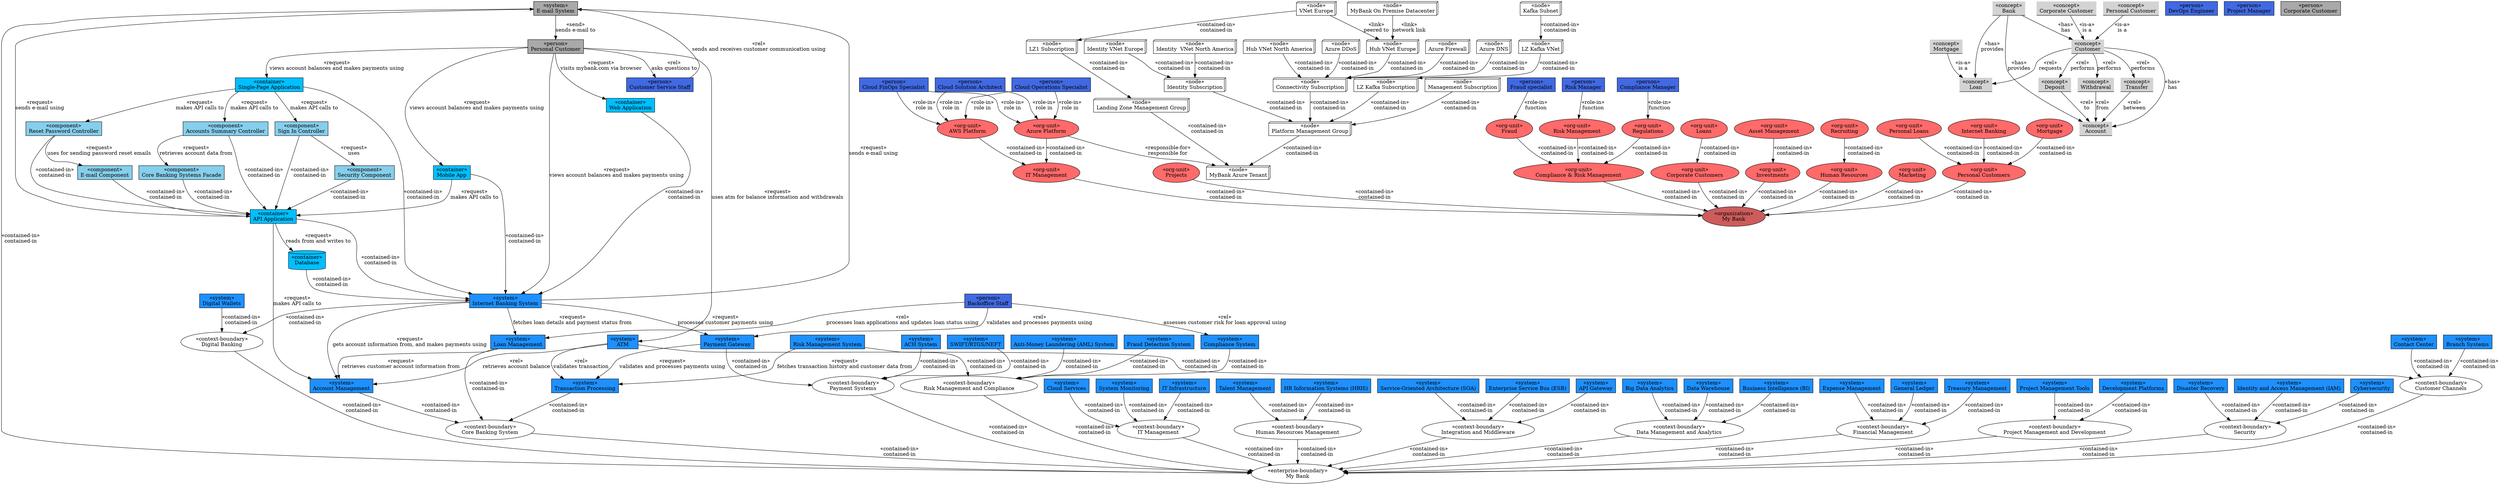 digraph elements {
  // graph [splines=ortho]
mybank_data_management__big_data_analytics_system [shape=box style=filled fillcolor=dodgerblue label = "«system»\nBig Data Analytics"]
mybank_security__disaster_recovery_system [shape=box style=filled fillcolor=dodgerblue label = "«system»\nDisaster Recovery"]
mybank_it_management_azure__plz_kafka_subscription [shape=box3d  label = "«node»\nLZ Kafka Subscription"]
mybank__email_system [shape=box style=filled fillcolor=darkgrey label = "«system»\nE-mail System"]
mybank_digital_banking__database [shape=cylinder style=filled fillcolor=deepskyblue1 label = "«container»\nDatabase"]
mybank_financial_management__expense_management_system [shape=box style=filled fillcolor=dodgerblue label = "«system»\nExpense Management"]
mybank_customer_channels__branch_systems [shape=box style=filled fillcolor=dodgerblue label = "«system»\nBranch Systems"]
mybank_compliance__fraud_detection_system [shape=box style=filled fillcolor=dodgerblue label = "«system»\nFraud Detection System"]
mybank_organization_personal_customers__mortgage_org [ style=filled fillcolor=indianred1 label = "«org-unit»\nMortgage"]
mybank_project_management__dev_platforms [shape=box style=filled fillcolor=dodgerblue label = "«system»\nDevelopment Platforms"]
mybank_it_management__aws_unit [ style=filled fillcolor=indianred1 label = "«org-unit»\nAWS Platform"]
mybank_it_management_azure__connectivity_subscription [shape=box3d  label = "«node»\nConnectivity Subscription"]
mybank_digital_banking__digital_wallets_system [shape=box style=filled fillcolor=dodgerblue label = "«system»\nDigital Wallets"]
mybank_digital_banking__context_boundary [  label = "«context-boundary»\nDigital Banking"]
mybank_security__identity_access_management_system [shape=box style=filled fillcolor=dodgerblue label = "«system»\nIdentity and Access Management (IAM)"]
mybank_it_management_azure__alz1_vnet_europe [shape=box3d  label = "«node»\nVNet Europe"]
mybank__mybank_plc [  label = "«enterprise-boundary»\nMy Bank"]
mybank_compliance__risk_management_system [shape=box style=filled fillcolor=dodgerblue label = "«system»\nRisk Management System"]
mybank_project_management__projects_org [ style=filled fillcolor=indianred1 label = "«org-unit»\nProjects"]
mybank_organization_hr__recruiting [ style=filled fillcolor=indianred1 label = "«org-unit»\nRecruiting"]
mybank_compliance__compliance_org [ style=filled fillcolor=indianred1 label = "«org-unit»\nCompliance & Risk Management"]
mybank_user_role__customer_service_staff [shape=box style=filled fillcolor=royalblue label = "«person»\nCustomer Service Staff"]
mybank_digital_banking__reset_password_controller [shape=box style=filled fillcolor=skyblue label = "«component»\nReset Password Controller"]
mybank_integration_middleware__soa [shape=box style=filled fillcolor=dodgerblue label = "«system»\nService-Oriented Architecture (SOA)"]
mybank_it_management__cloud_finops_specialist [shape=box style=filled fillcolor=royalblue label = "«person»\nCloud FinOps Specialist"]
mybank_core_banking__context_boundary [  label = "«context-boundary»\nCore Banking System"]
mybank_user_role__personal_customer [shape=box style=filled fillcolor=darkgrey label = "«person»\nPersonal Customer"]
mybank_payment__context_boundary [  label = "«context-boundary»\nPayment Systems"]
mybank_infrastructure_management__cloud_services_system [shape=box style=filled fillcolor=dodgerblue label = "«system»\nCloud Services"]
mybank_it_management_azure__management_subscription [shape=box3d  label = "«node»\nManagement Subscription"]
mybank_organization__corporate_customers [ style=filled fillcolor=indianred1 label = "«org-unit»\nCorporate Customers"]
mybank_compliance__risk_manager [shape=box style=filled fillcolor=royalblue label = "«person»\nRisk Manager"]
mybank_organization_personal_customers__personal_loans_org [ style=filled fillcolor=indianred1 label = "«org-unit»\nPersonal Loans"]
mybank_compliance__context_boundary [  label = "«context-boundary»\nRisk Management and Compliance"]
mybank_human_resources__hris [shape=box style=filled fillcolor=dodgerblue label = "«system»\nHR Information Systems (HRIS)"]
mybank_compliance__risk_management [ style=filled fillcolor=indianred1 label = "«org-unit»\nRisk Management"]
mybank_organization__my_bank_organization [ style=filled fillcolor=indianred label = "«organization»\nMy Bank"]
mybank_it_management__context_boundary [  label = "«context-boundary»\nIT Management"]
mybank_it_management_azure__hub_vnet_europe [shape=box3d  label = "«node»\nHub VNet Europe"]
mybank_compliance__fraud [ style=filled fillcolor=indianred1 label = "«org-unit»\nFraud"]
mybank_infrastructure_management__system_monitoring_system [shape=box style=filled fillcolor=dodgerblue label = "«system»\nSystem Monitoring"]
mybank_concepts__mortgage [shape=underline style=filled fillcolor=lightgrey label = "«concept»\nMortgage"]
mybank_organization_personal_customers__internet_banking [ style=filled fillcolor=indianred1 label = "«org-unit»\nInternet Banking"]
mybank_it_management_azure__landing_zone_management_group [shape=box3d  label = "«node»\nLanding Zone Management Group"]
mybank_human_resources__context_boundary [  label = "«context-boundary»\nHuman Resources Management"]
mybank_project_management__devops_engineer [shape=box style=filled fillcolor=royalblue label = "«person»\nDevOps Engineer"]
mybank_it_management__cloud_operations_specialist [shape=box style=filled fillcolor=royalblue label = "«person»\nCloud Operations Specialist"]
mybank_compliance__fraud_specialist [shape=box style=filled fillcolor=royalblue label = "«person»\nFraud specialist"]
mybank_digital_banking__sign_in_controller [shape=box style=filled fillcolor=skyblue label = "«component»\nSign In Controller"]
mybank_compliance__compliance_system [shape=box style=filled fillcolor=dodgerblue label = "«system»\nCompliance System"]
mybank_compliance__compliance_manager [shape=box style=filled fillcolor=royalblue label = "«person»\nCompliance Manager"]
mybank_it_management_azure__identity_vnet_north_america [shape=box3d  label = "«node»\nIdentity  VNet North America"]
mybank_data_management__data_warehouse_system [shape=box style=filled fillcolor=dodgerblue label = "«system»\nData Warehouse"]
mybank_concepts__transfer [shape=underline style=filled fillcolor=lightgrey label = "«concept»\nTransfer"]
mybank_concepts__personal_customer [shape=underline style=filled fillcolor=lightgrey label = "«concept»\nPersonal Customer"]
mybank_integration_middleware__esb [shape=box style=filled fillcolor=dodgerblue label = "«system»\nEnterprise Service Bus (ESB)"]
mybank_it_management_azure__mybank_tenant [shape=box3d  label = "«node»\nMyBank Azure Tenant"]
mybank_digital_banking__single_page_app [shape=box style=filled fillcolor=deepskyblue1 label = "«container»\nSingle-Page Application"]
mybank_digital_banking__web_app [shape=box style=filled fillcolor=deepskyblue1 label = "«container»\nWeb Application"]
mybank_concepts__account [shape=underline style=filled fillcolor=lightgrey label = "«concept»\nAccount"]
mybank_digital_banking__api_application [shape=box style=filled fillcolor=deepskyblue1 label = "«container»\nAPI Application"]
mybank__integration_middleware_context [  label = "«context-boundary»\nIntegration and Middleware"]
mybank_concepts__bank [shape=underline style=filled fillcolor=lightgrey label = "«concept»\nBank"]
mybank_user_role__backoffice_staff [shape=box style=filled fillcolor=royalblue label = "«person»\nBackoffice Staff"]
mybank_it_management__azure_unit [ style=filled fillcolor=indianred1 label = "«org-unit»\nAzure Platform"]
mybank_it_management__it_management_org [ style=filled fillcolor=indianred1 label = "«org-unit»\nIT Management"]
mybank_it_management_azure__ddos_protection [shape=box3d  label = "«node»\nAzure DDoS"]
mybank_investments__investments_org [ style=filled fillcolor=indianred1 label = "«org-unit»\nInvestments"]
mybank_organization__human_resources [ style=filled fillcolor=indianred1 label = "«org-unit»\nHuman Resources"]
mybank_it_management__cloud_solution_architect [shape=box style=filled fillcolor=royalblue label = "«person»\nCloud Solution Architect"]
mybank_data_management__context_boundary [  label = "«context-boundary»\nData Management and Analytics"]
mybank_it_management_azure__identity_vnet_europe [shape=box3d  label = "«node»\nIdentity VNet Europe"]
mybank_digital_banking__security_component [shape=box style=filled fillcolor=skyblue label = "«component»\nSecurity Component"]
mybank_digital_banking__accounts_summary_controller [shape=box style=filled fillcolor=skyblue label = "«component»\nAccounts Summary Controller"]
mybank_project_management__project_manager [shape=box style=filled fillcolor=royalblue label = "«person»\nProject Manager"]
mybank_payment__payment_gateway_system [shape=box style=filled fillcolor=dodgerblue label = "«system»\nPayment Gateway"]
mybank_it_management_azure__platform_management_group [shape=box3d  label = "«node»\nPlatform Management Group"]
mybank_it_management_onprem__data_center_europe [shape=box3d  label = "«node»\nMyBank On Premise Datacenter"]
mybank_organization__marketing [ style=filled fillcolor=indianred1 label = "«org-unit»\nMarketing"]
mybank_concepts__customer [shape=underline style=filled fillcolor=lightgrey label = "«concept»\nCustomer"]
mybank_integration_middleware__api_gateway [shape=box style=filled fillcolor=dodgerblue label = "«system»\nAPI Gateway"]
mybank_infrastructure_management__it_infrastructure_system [shape=box style=filled fillcolor=dodgerblue label = "«system»\nIT Infrastructure"]
mybank_project_management__project_management_tools [shape=box style=filled fillcolor=dodgerblue label = "«system»\nProject Management Tools"]
mybank_financial_management__context_boundary [  label = "«context-boundary»\nFinancial Management"]
mybank_concepts__deposit [shape=underline style=filled fillcolor=lightgrey label = "«concept»\nDeposit"]
mybank_core_banking__loan_management_system [shape=box style=filled fillcolor=dodgerblue label = "«system»\nLoan Management"]
mybank_it_management_azure__plz_kafka_subnet [shape=box3d  label = "«node»\nKafka Subnet"]
mybank_user_role__corporate_customer [shape=box style=filled fillcolor=darkgrey label = "«person»\nCorporate Customer"]
mybank_payment__ach_system [shape=box style=filled fillcolor=dodgerblue label = "«system»\nACH System"]
mybank_it_management_azure__identity_subscription [shape=box3d  label = "«node»\nIdentity Subscription"]
mybank_concepts__corporate_customer [shape=underline style=filled fillcolor=lightgrey label = "«concept»\nCorporate Customer"]
mybank_concepts__withdrawal [shape=underline style=filled fillcolor=lightgrey label = "«concept»\nWithdrawal"]
mybank_financial_management__general_ledger_system [shape=box style=filled fillcolor=dodgerblue label = "«system»\nGeneral Ledger"]
mybank_it_management_azure__plz_kafka_vnet [shape=box3d  label = "«node»\nLZ Kafka VNet"]
mybank_compliance__aml_system [shape=box style=filled fillcolor=dodgerblue label = "«system»\nAnti-Money Laundering (AML) System"]
mybank_project_management__context_boundary [  label = "«context-boundary»\nProject Management and Development"]
mybank_digital_banking__core_banking_systems_facade [shape=box style=filled fillcolor=skyblue label = "«component»\nCore Banking Systems Facade"]
mybank_it_management_azure__firewall [shape=box3d  label = "«node»\nAzure Firewall"]
mybank_data_management__business_intelligence_system [shape=box style=filled fillcolor=dodgerblue label = "«system»\nBusiness Intelligence (BI)"]
mybank_it_management_azure__dns [shape=box3d  label = "«node»\nAzure DNS"]
mybank_digital_banking__email_component [shape=box style=filled fillcolor=skyblue label = "«component»\nE-mail Component"]
mybank_it_management_azure__alz1_subscription [shape=box3d  label = "«node»\nLZ1 Subscription"]
mybank_it_management_azure__hub_vnet_north_america [shape=box3d  label = "«node»\nHub VNet North America"]
mybank_security__context_boundary [  label = "«context-boundary»\nSecurity"]
mybank_customer_channels__atm [shape=box style=filled fillcolor=dodgerblue label = "«system»\nATM"]
mybank_customer_channels__contact_center_system [shape=box style=filled fillcolor=dodgerblue label = "«system»\nContact Center"]
mybank_security__cybersecurity_system [shape=box style=filled fillcolor=dodgerblue label = "«system»\nCybersecurity"]
mybank_payment__swift_rtgs_neft_system [shape=box style=filled fillcolor=dodgerblue label = "«system»\nSWIFT/RTGS/NEFT"]
mybank_digital_banking__mobile_app [shape=box style=filled fillcolor=deepskyblue1 label = "«container»\nMobile App"]
mybank_organization__personal_customers [ style=filled fillcolor=indianred1 label = "«org-unit»\nPersonal Customers"]
mybank_concepts__loan [shape=underline style=filled fillcolor=lightgrey label = "«concept»\nLoan"]
mybank_financial_management__treasury_management_system [shape=box style=filled fillcolor=dodgerblue label = "«system»\nTreasury Management"]
mybank_core_banking__account_management_system [shape=box style=filled fillcolor=dodgerblue label = "«system»\nAccount Management"]
mybank_core_banking__transaction_processing_system [shape=box style=filled fillcolor=dodgerblue label = "«system»\nTransaction Processing"]
mybank_investments__asset_management_org [ style=filled fillcolor=indianred1 label = "«org-unit»\nAsset Management"]
mybank_digital_banking__internet_banking_system [shape=box style=filled fillcolor=dodgerblue label = "«system»\nInternet Banking System"]
mybank_human_resources__talent_management_system [shape=box style=filled fillcolor=dodgerblue label = "«system»\nTalent Management"]
mybank_organization_corporate_customers__loans_org [ style=filled fillcolor=indianred1 label = "«org-unit»\nLoans"]
mybank_customer_channels__context_boundary [  label = "«context-boundary»\nCustomer Channels"]
mybank_compliance__regulations [ style=filled fillcolor=indianred1 label = "«org-unit»\nRegulations"]
 
mybank_data_management__context_boundary -> mybank__mybank_plc [label = "«contained-in»\ncontained-in"]
mybank_data_management__big_data_analytics_system -> mybank_data_management__context_boundary [label = "«contained-in»\ncontained-in"]
mybank_it_management_azure__plz_kafka_subscription -> mybank_it_management_azure__platform_management_group [label = "«contained-in»\ncontained-in"]
mybank_organization_hr__recruiting -> mybank_organization__human_resources [label = "«contained-in»\ncontained-in"]
mybank_digital_banking__mobile_app -> mybank_digital_banking__internet_banking_system [label = "«contained-in»\ncontained-in"]
mybank_it_management_azure__alz1_vnet_europe -> mybank_it_management_azure__alz1_subscription [label = "«contained-in»\ncontained-in"]
mybank_compliance__compliance_manager -> mybank_compliance__regulations [label = "«role-in»\nfunction"]
mybank_digital_banking__api_application -> mybank_core_banking__account_management_system [label = "«request»\nmakes API calls to"]
mybank_digital_banking__web_app -> mybank_digital_banking__internet_banking_system [label = "«contained-in»\ncontained-in"]
mybank_compliance__risk_management -> mybank_compliance__compliance_org [label = "«contained-in»\ncontained-in"]
mybank_organization_corporate_customers__loans_org -> mybank_organization__corporate_customers [label = "«contained-in»\ncontained-in"]
mybank_customer_channels__contact_center_system -> mybank_customer_channels__context_boundary [label = "«contained-in»\ncontained-in"]
mybank_payment__payment_gateway_system -> mybank_core_banking__transaction_processing_system [label = "«request»\nvalidates and processes payments using"]
mybank_it_management__cloud_operations_specialist -> mybank_it_management__aws_unit [label = "«role-in»\nrole in"]
mybank_concepts__customer -> mybank_concepts__transfer [label = "«rel»\nperforms"]
mybank_digital_banking__api_application -> mybank__email_system [label = "«request»\nsends e-mail using"]
mybank_compliance__risk_management_system -> mybank_compliance__context_boundary [label = "«contained-in»\ncontained-in"]
mybank_it_management_azure__connectivity_subscription -> mybank_it_management_azure__platform_management_group [label = "«contained-in»\ncontained-in"]
mybank_it_management__azure_unit -> mybank_it_management__it_management_org [label = "«contained-in»\ncontained-in"]
mybank_digital_banking__context_boundary -> mybank__mybank_plc [label = "«contained-in»\ncontained-in"]
mybank_project_management__projects_org -> mybank_organization__my_bank_organization [label = "«contained-in»\ncontained-in"]
mybank_it_management__cloud_solution_architect -> mybank_it_management__azure_unit [label = "«role-in»\nrole in"]
mybank_user_role__backoffice_staff -> mybank_compliance__compliance_system [label = "«rel»\nassesses customer risk for loan approval using"]
mybank_payment__ach_system -> mybank_payment__context_boundary [label = "«contained-in»\ncontained-in"]
mybank_digital_banking__mobile_app -> mybank_digital_banking__api_application [label = "«request»\nmakes API calls to"]
mybank_financial_management__context_boundary -> mybank__mybank_plc [label = "«contained-in»\ncontained-in"]
mybank_user_role__personal_customer -> mybank_digital_banking__web_app [label = "«request»\nvisits mybank.com via browser"]
mybank_project_management__context_boundary -> mybank__mybank_plc [label = "«contained-in»\ncontained-in"]
mybank_compliance__compliance_org -> mybank_organization__my_bank_organization [label = "«contained-in»\ncontained-in"]
mybank_financial_management__treasury_management_system -> mybank_financial_management__context_boundary [label = "«contained-in»\ncontained-in"]
mybank_financial_management__expense_management_system -> mybank_financial_management__context_boundary [label = "«contained-in»\ncontained-in"]
mybank_security__identity_access_management_system -> mybank_security__context_boundary [label = "«contained-in»\ncontained-in"]
mybank_infrastructure_management__it_infrastructure_system -> mybank_it_management__context_boundary [label = "«contained-in»\ncontained-in"]
mybank_project_management__dev_platforms -> mybank_project_management__context_boundary [label = "«contained-in»\ncontained-in"]
mybank_concepts__transfer -> mybank_concepts__account [label = "«rel»\nbetween"]
mybank_concepts__customer -> mybank_concepts__account [label = "«has»\nhas"]
mybank_it_management_azure__dns -> mybank_it_management_azure__connectivity_subscription [label = "«contained-in»\ncontained-in"]
mybank_it_management__cloud_solution_architect -> mybank_it_management__aws_unit [label = "«role-in»\nrole in"]
mybank_digital_banking__internet_banking_system -> mybank_core_banking__account_management_system [label = "«request»\ngets account information from, and makes payments using"]
mybank_user_role__backoffice_staff -> mybank_payment__payment_gateway_system [label = "«rel»\nvalidates and processes payments using"]
mybank_integration_middleware__soa -> mybank__integration_middleware_context [label = "«contained-in»\ncontained-in"]
mybank_organization_personal_customers__mortgage_org -> mybank_organization__personal_customers [label = "«contained-in»\ncontained-in"]
mybank_payment__swift_rtgs_neft_system -> mybank_payment__context_boundary [label = "«contained-in»\ncontained-in"]
mybank_organization__personal_customers -> mybank_organization__my_bank_organization [label = "«contained-in»\ncontained-in"]
mybank_customer_channels__atm -> mybank_core_banking__account_management_system [label = "«rel»\nretrieves account balance"]
mybank_digital_banking__database -> mybank_digital_banking__internet_banking_system [label = "«contained-in»\ncontained-in"]
mybank_it_management__it_management_org -> mybank_organization__my_bank_organization [label = "«contained-in»\ncontained-in"]
mybank_concepts__customer -> mybank_concepts__deposit [label = "«rel»\nperforms"]
mybank_customer_channels__atm -> mybank_customer_channels__context_boundary [label = "«contained-in»\ncontained-in"]
mybank_digital_banking__accounts_summary_controller -> mybank_digital_banking__core_banking_systems_facade [label = "«request»\nretrieves account data from"]
mybank_digital_banking__reset_password_controller -> mybank_digital_banking__email_component [label = "«request»\nuses for sending password reset emails"]
mybank_customer_channels__context_boundary -> mybank__mybank_plc [label = "«contained-in»\ncontained-in"]
mybank__integration_middleware_context -> mybank__mybank_plc [label = "«contained-in»\ncontained-in"]
mybank_it_management__azure_unit -> mybank_it_management_azure__mybank_tenant [label = "«responsible-for»\nresponsible for"]
mybank_integration_middleware__api_gateway -> mybank__integration_middleware_context [label = "«contained-in»\ncontained-in"]
mybank_core_banking__transaction_processing_system -> mybank_core_banking__context_boundary [label = "«contained-in»\ncontained-in"]
mybank_digital_banking__internet_banking_system -> mybank_digital_banking__context_boundary [label = "«contained-in»\ncontained-in"]
mybank_digital_banking__digital_wallets_system -> mybank_digital_banking__context_boundary [label = "«contained-in»\ncontained-in"]
mybank_investments__asset_management_org -> mybank_investments__investments_org [label = "«contained-in»\ncontained-in"]
mybank_digital_banking__reset_password_controller -> mybank_digital_banking__api_application [label = "«contained-in»\ncontained-in"]
mybank_user_role__personal_customer -> mybank_digital_banking__internet_banking_system [label = "«request»\nviews account balances and makes payments using"]
mybank_digital_banking__internet_banking_system -> mybank_core_banking__loan_management_system [label = "«request»\nfetches loan details and payment status from"]
mybank_digital_banking__accounts_summary_controller -> mybank_digital_banking__api_application [label = "«contained-in»\ncontained-in"]
mybank_core_banking__loan_management_system -> mybank_core_banking__account_management_system [label = "«request»\nretrieves customer account information from"]
mybank_it_management_azure__firewall -> mybank_it_management_azure__connectivity_subscription [label = "«contained-in»\ncontained-in"]
mybank_it_management_azure__plz_kafka_subnet -> mybank_it_management_azure__plz_kafka_vnet [label = "«contained-in»\ncontained-in"]
mybank_it_management_azure__landing_zone_management_group -> mybank_it_management_azure__mybank_tenant [label = "«contained-in»\ncontained-in"]
mybank_it_management__cloud_operations_specialist -> mybank_it_management__azure_unit [label = "«role-in»\nrole in"]
mybank_user_role__backoffice_staff -> mybank_core_banking__loan_management_system [label = "«rel»\nprocesses loan applications and updates loan status using"]
mybank_it_management__context_boundary -> mybank__mybank_plc [label = "«contained-in»\ncontained-in"]
mybank_payment__payment_gateway_system -> mybank_payment__context_boundary [label = "«contained-in»\ncontained-in"]
mybank_it_management_azure__identity_vnet_north_america -> mybank_it_management_azure__identity_subscription [label = "«contained-in»\ncontained-in"]
mybank_core_banking__loan_management_system -> mybank_core_banking__context_boundary [label = "«contained-in»\ncontained-in"]
mybank_investments__investments_org -> mybank_organization__my_bank_organization [label = "«contained-in»\ncontained-in"]
mybank_it_management_azure__alz1_vnet_europe -> mybank_it_management_azure__hub_vnet_europe [label = "«link»\npeered to"]
mybank_organization__corporate_customers -> mybank_organization__my_bank_organization [label = "«contained-in»\ncontained-in"]
mybank_compliance__context_boundary -> mybank__mybank_plc [label = "«contained-in»\ncontained-in"]
mybank_digital_banking__sign_in_controller -> mybank_digital_banking__api_application [label = "«contained-in»\ncontained-in"]
mybank_it_management_azure__hub_vnet_north_america -> mybank_it_management_azure__connectivity_subscription [label = "«contained-in»\ncontained-in"]
mybank_customer_channels__atm -> mybank_core_banking__transaction_processing_system [label = "«rel»\nvalidates transaction"]
mybank_infrastructure_management__cloud_services_system -> mybank_it_management__context_boundary [label = "«contained-in»\ncontained-in"]
mybank_it_management_azure__identity_subscription -> mybank_it_management_azure__platform_management_group [label = "«contained-in»\ncontained-in"]
mybank_digital_banking__sign_in_controller -> mybank_digital_banking__security_component [label = "«request»\nuses"]
mybank_digital_banking__api_application -> mybank_digital_banking__internet_banking_system [label = "«contained-in»\ncontained-in"]
mybank_core_banking__account_management_system -> mybank_core_banking__context_boundary [label = "«contained-in»\ncontained-in"]
mybank_digital_banking__core_banking_systems_facade -> mybank_digital_banking__api_application [label = "«contained-in»\ncontained-in"]
mybank_it_management__aws_unit -> mybank_it_management__it_management_org [label = "«contained-in»\ncontained-in"]
mybank_it_management_azure__alz1_subscription -> mybank_it_management_azure__landing_zone_management_group [label = "«contained-in»\ncontained-in"]
mybank_concepts__corporate_customer -> mybank_concepts__customer [label = "«is-a»\nis a"]
mybank_organization_personal_customers__internet_banking -> mybank_organization__personal_customers [label = "«contained-in»\ncontained-in"]
mybank_customer_channels__branch_systems -> mybank_customer_channels__context_boundary [label = "«contained-in»\ncontained-in"]
mybank__email_system -> mybank__mybank_plc [label = "«contained-in»\ncontained-in"]
mybank_digital_banking__api_application -> mybank_digital_banking__database [label = "«request»\nreads from and writes to"]
mybank_digital_banking__single_page_app -> mybank_digital_banking__sign_in_controller [label = "«request»\nmakes API calls to"]
mybank_financial_management__general_ledger_system -> mybank_financial_management__context_boundary [label = "«contained-in»\ncontained-in"]
mybank_concepts__personal_customer -> mybank_concepts__customer [label = "«is-a»\nis a"]
mybank_security__context_boundary -> mybank__mybank_plc [label = "«contained-in»\ncontained-in"]
mybank_digital_banking__security_component -> mybank_digital_banking__api_application [label = "«contained-in»\ncontained-in"]
mybank_it_management_azure__identity_vnet_europe -> mybank_it_management_azure__identity_subscription [label = "«contained-in»\ncontained-in"]
mybank_digital_banking__internet_banking_system -> mybank__email_system [label = "«request»\nsends e-mail using"]
mybank_it_management_azure__ddos_protection -> mybank_it_management_azure__connectivity_subscription [label = "«contained-in»\ncontained-in"]
mybank_concepts__mortgage -> mybank_concepts__loan [label = "«is-a»\nis a"]
mybank_integration_middleware__esb -> mybank__integration_middleware_context [label = "«contained-in»\ncontained-in"]
mybank_compliance__risk_manager -> mybank_compliance__risk_management [label = "«role-in»\nfunction"]
mybank_concepts__withdrawal -> mybank_concepts__account [label = "«rel»\nfrom"]
mybank_human_resources__hris -> mybank_human_resources__context_boundary [label = "«contained-in»\ncontained-in"]
mybank_it_management__cloud_finops_specialist -> mybank_it_management__aws_unit [label = "«role-in»\nrole in"]
mybank_compliance__fraud -> mybank_compliance__compliance_org [label = "«contained-in»\ncontained-in"]
mybank_organization_personal_customers__personal_loans_org -> mybank_organization__personal_customers [label = "«contained-in»\ncontained-in"]
mybank_it_management_azure__platform_management_group -> mybank_it_management_azure__mybank_tenant [label = "«contained-in»\ncontained-in"]
mybank_compliance__fraud_detection_system -> mybank_compliance__context_boundary [label = "«contained-in»\ncontained-in"]
mybank__email_system -> mybank_user_role__personal_customer [label = "«send»\nsends e-mail to"]
mybank_concepts__deposit -> mybank_concepts__account [label = "«rel»\nto"]
mybank_security__cybersecurity_system -> mybank_security__context_boundary [label = "«contained-in»\ncontained-in"]
mybank_compliance__fraud_specialist -> mybank_compliance__fraud [label = "«role-in»\nfunction"]
mybank_concepts__bank -> mybank_concepts__customer [label = "«has»\nhas"]
mybank_concepts__customer -> mybank_concepts__withdrawal [label = "«rel»\nperforms"]
mybank_payment__context_boundary -> mybank__mybank_plc [label = "«contained-in»\ncontained-in"]
mybank_it_management__cloud_finops_specialist -> mybank_it_management__azure_unit [label = "«role-in»\nrole in"]
mybank_concepts__bank -> mybank_concepts__account [label = "«has»\nprovides"]
mybank_organization__human_resources -> mybank_organization__my_bank_organization [label = "«contained-in»\ncontained-in"]
mybank_user_role__customer_service_staff -> mybank__email_system [label = "«rel»\nsends and receives customer communication using"]
mybank_core_banking__context_boundary -> mybank__mybank_plc [label = "«contained-in»\ncontained-in"]
mybank_concepts__customer -> mybank_concepts__loan [label = "«rel»\nrequests"]
mybank_digital_banking__internet_banking_system -> mybank_payment__payment_gateway_system [label = "«request»\nprocesses customer payments using"]
mybank_infrastructure_management__system_monitoring_system -> mybank_it_management__context_boundary [label = "«contained-in»\ncontained-in"]
mybank_digital_banking__single_page_app -> mybank_digital_banking__accounts_summary_controller [label = "«request»\nmakes API calls to"]
mybank_digital_banking__email_component -> mybank_digital_banking__api_application [label = "«contained-in»\ncontained-in"]
mybank_human_resources__context_boundary -> mybank__mybank_plc [label = "«contained-in»\ncontained-in"]
mybank_data_management__business_intelligence_system -> mybank_data_management__context_boundary [label = "«contained-in»\ncontained-in"]
mybank_it_management_azure__plz_kafka_vnet -> mybank_it_management_azure__plz_kafka_subscription [label = "«contained-in»\ncontained-in"]
mybank_it_management_azure__management_subscription -> mybank_it_management_azure__platform_management_group [label = "«contained-in»\ncontained-in"]
mybank_compliance__risk_management_system -> mybank_core_banking__transaction_processing_system [label = "«request»\nfetches transaction history and customer data from"]
mybank_compliance__aml_system -> mybank_compliance__context_boundary [label = "«contained-in»\ncontained-in"]
mybank_digital_banking__single_page_app -> mybank_digital_banking__reset_password_controller [label = "«request»\nmakes API calls to"]
mybank_concepts__bank -> mybank_concepts__loan [label = "«has»\nprovides"]
mybank_human_resources__talent_management_system -> mybank_human_resources__context_boundary [label = "«contained-in»\ncontained-in"]
mybank_security__disaster_recovery_system -> mybank_security__context_boundary [label = "«contained-in»\ncontained-in"]
mybank_data_management__data_warehouse_system -> mybank_data_management__context_boundary [label = "«contained-in»\ncontained-in"]
mybank_digital_banking__single_page_app -> mybank_digital_banking__internet_banking_system [label = "«contained-in»\ncontained-in"]
mybank_compliance__compliance_system -> mybank_compliance__context_boundary [label = "«contained-in»\ncontained-in"]
mybank_organization__marketing -> mybank_organization__my_bank_organization [label = "«contained-in»\ncontained-in"]
mybank_user_role__personal_customer -> mybank_digital_banking__mobile_app [label = "«request»\nviews account balances and makes payments using"]
mybank_it_management_azure__hub_vnet_europe -> mybank_it_management_azure__connectivity_subscription [label = "«contained-in»\ncontained-in"]
mybank_project_management__project_management_tools -> mybank_project_management__context_boundary [label = "«contained-in»\ncontained-in"]
mybank_user_role__personal_customer -> mybank_user_role__customer_service_staff [label = "«rel»\nasks questions to"]
mybank_user_role__personal_customer -> mybank_digital_banking__single_page_app [label = "«request»\nviews account balances and makes payments using"]
mybank_user_role__personal_customer -> mybank_customer_channels__atm [label = "«request»\nuses atm for balance information and withdrawals"]
mybank_compliance__regulations -> mybank_compliance__compliance_org [label = "«contained-in»\ncontained-in"]
mybank_it_management_onprem__data_center_europe -> mybank_it_management_azure__hub_vnet_europe [label = "«link»\nnetwork link"]
 
}

